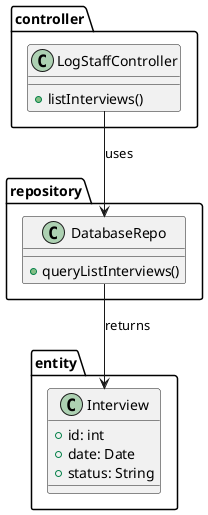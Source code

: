 @startuml
package controller {
    class LogStaffController {
        +listInterviews()
    }
}

package repository {
    class DatabaseRepo {
        +queryListInterviews()
    }
}

package entity {
    class Interview {
        +id: int
        +date: Date
        +status: String
    }
}

LogStaffController --> DatabaseRepo : uses
DatabaseRepo --> Interview : returns
@enduml
